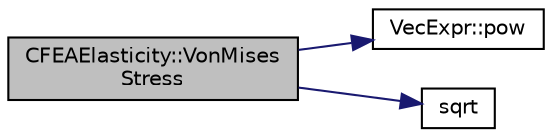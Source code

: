 digraph "CFEAElasticity::VonMisesStress"
{
 // LATEX_PDF_SIZE
  edge [fontname="Helvetica",fontsize="10",labelfontname="Helvetica",labelfontsize="10"];
  node [fontname="Helvetica",fontsize="10",shape=record];
  rankdir="LR";
  Node1 [label="CFEAElasticity::VonMises\lStress",height=0.2,width=0.4,color="black", fillcolor="grey75", style="filled", fontcolor="black",tooltip="Compute VonMises stress from components Sxx Syy Sxy Szz Sxz Syz."];
  Node1 -> Node2 [color="midnightblue",fontsize="10",style="solid",fontname="Helvetica"];
  Node2 [label="VecExpr::pow",height=0.2,width=0.4,color="black", fillcolor="white", style="filled",URL="$group__VecExpr.html#ga7fb255e1f2a1773d3cc6ff7bee1aadd2",tooltip=" "];
  Node1 -> Node3 [color="midnightblue",fontsize="10",style="solid",fontname="Helvetica"];
  Node3 [label="sqrt",height=0.2,width=0.4,color="black", fillcolor="white", style="filled",URL="$group__SIMD.html#ga54a1925ab40fb4249ea255072520de35",tooltip=" "];
}
